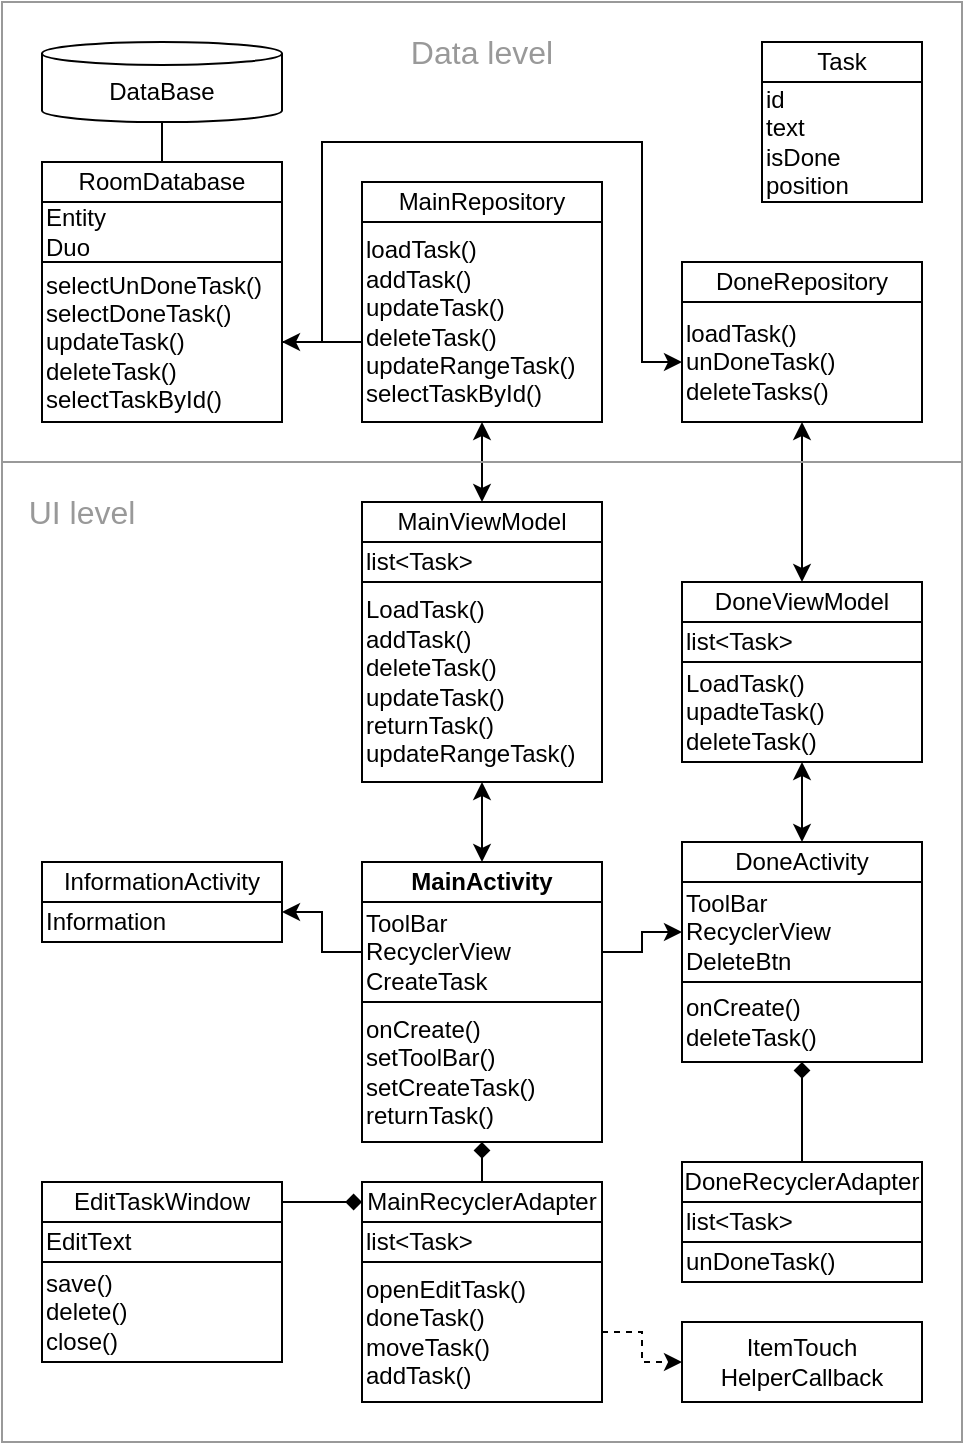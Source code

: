 <mxfile version="22.0.2" type="device">
  <diagram name="Сторінка-1" id="FJgvljAaFg0y_B_aLwMl">
    <mxGraphModel dx="913" dy="940" grid="1" gridSize="10" guides="1" tooltips="1" connect="1" arrows="1" fold="1" page="0" pageScale="1" pageWidth="827" pageHeight="1169" math="0" shadow="0">
      <root>
        <mxCell id="0" />
        <mxCell id="1" parent="0" />
        <mxCell id="sZ3NpN20xYw19pVCke19-58" value="" style="rounded=0;whiteSpace=wrap;html=1;fillColor=none;strokeColor=#999999;strokeWidth=1;" vertex="1" parent="1">
          <mxGeometry x="180" y="40" width="480" height="490" as="geometry" />
        </mxCell>
        <mxCell id="sZ3NpN20xYw19pVCke19-9" value="" style="group" vertex="1" connectable="0" parent="1">
          <mxGeometry x="360" y="240" width="120" height="140" as="geometry" />
        </mxCell>
        <mxCell id="sZ3NpN20xYw19pVCke19-1" value="&lt;b&gt;MainActivity&lt;/b&gt;" style="rounded=0;whiteSpace=wrap;html=1;" vertex="1" parent="sZ3NpN20xYw19pVCke19-9">
          <mxGeometry width="120" height="20" as="geometry" />
        </mxCell>
        <mxCell id="sZ3NpN20xYw19pVCke19-2" value="ToolBar&lt;br&gt;RecyclerView&lt;br&gt;CreateTask" style="rounded=0;whiteSpace=wrap;html=1;align=left;" vertex="1" parent="sZ3NpN20xYw19pVCke19-9">
          <mxGeometry y="20" width="120" height="50" as="geometry" />
        </mxCell>
        <mxCell id="sZ3NpN20xYw19pVCke19-8" value="onCreate()&lt;br&gt;setToolBar()&lt;br&gt;setCreateTask()&lt;br&gt;returnTask()" style="rounded=0;whiteSpace=wrap;html=1;align=left;" vertex="1" parent="sZ3NpN20xYw19pVCke19-9">
          <mxGeometry y="70" width="120" height="70" as="geometry" />
        </mxCell>
        <mxCell id="sZ3NpN20xYw19pVCke19-10" value="" style="group" vertex="1" connectable="0" parent="1">
          <mxGeometry x="360" y="60" width="120" height="140" as="geometry" />
        </mxCell>
        <mxCell id="sZ3NpN20xYw19pVCke19-4" value="MainViewModel" style="rounded=0;whiteSpace=wrap;html=1;" vertex="1" parent="sZ3NpN20xYw19pVCke19-10">
          <mxGeometry width="120" height="20" as="geometry" />
        </mxCell>
        <mxCell id="sZ3NpN20xYw19pVCke19-5" value="list&amp;lt;Task&amp;gt;" style="rounded=0;whiteSpace=wrap;html=1;align=left;" vertex="1" parent="sZ3NpN20xYw19pVCke19-10">
          <mxGeometry y="20" width="120" height="20" as="geometry" />
        </mxCell>
        <mxCell id="sZ3NpN20xYw19pVCke19-6" value="LoadTask()&lt;br&gt;addTask()&lt;br&gt;deleteTask()&lt;br&gt;updateTask()&lt;br&gt;returnTask()&lt;br&gt;updateRangeTask()" style="rounded=0;whiteSpace=wrap;html=1;align=left;" vertex="1" parent="sZ3NpN20xYw19pVCke19-10">
          <mxGeometry y="40" width="120" height="100" as="geometry" />
        </mxCell>
        <mxCell id="sZ3NpN20xYw19pVCke19-20" value="" style="group" vertex="1" connectable="0" parent="1">
          <mxGeometry x="200" y="400" width="120" height="90" as="geometry" />
        </mxCell>
        <mxCell id="sZ3NpN20xYw19pVCke19-11" value="EditTaskWindow" style="rounded=0;whiteSpace=wrap;html=1;" vertex="1" parent="sZ3NpN20xYw19pVCke19-20">
          <mxGeometry width="120" height="20" as="geometry" />
        </mxCell>
        <mxCell id="sZ3NpN20xYw19pVCke19-13" value="EditText" style="rounded=0;whiteSpace=wrap;html=1;align=left;" vertex="1" parent="sZ3NpN20xYw19pVCke19-20">
          <mxGeometry y="20" width="120" height="20" as="geometry" />
        </mxCell>
        <mxCell id="sZ3NpN20xYw19pVCke19-14" value="save()&lt;br&gt;delete()&lt;br&gt;&lt;div style=&quot;&quot;&gt;&lt;span style=&quot;background-color: initial;&quot;&gt;close()&lt;/span&gt;&lt;/div&gt;" style="rounded=0;whiteSpace=wrap;html=1;align=left;" vertex="1" parent="sZ3NpN20xYw19pVCke19-20">
          <mxGeometry y="40" width="120" height="50" as="geometry" />
        </mxCell>
        <mxCell id="sZ3NpN20xYw19pVCke19-24" value="" style="group" vertex="1" connectable="0" parent="1">
          <mxGeometry x="360" y="400" width="120" height="110" as="geometry" />
        </mxCell>
        <mxCell id="sZ3NpN20xYw19pVCke19-21" value="MainRecyclerAdapter" style="rounded=0;whiteSpace=wrap;html=1;" vertex="1" parent="sZ3NpN20xYw19pVCke19-24">
          <mxGeometry width="120" height="20" as="geometry" />
        </mxCell>
        <mxCell id="sZ3NpN20xYw19pVCke19-22" value="list&amp;lt;Task&amp;gt;" style="rounded=0;whiteSpace=wrap;html=1;align=left;" vertex="1" parent="sZ3NpN20xYw19pVCke19-24">
          <mxGeometry y="20" width="120" height="20" as="geometry" />
        </mxCell>
        <mxCell id="sZ3NpN20xYw19pVCke19-23" value="openEditTask()&lt;br&gt;doneTask()&lt;br&gt;moveTask()&lt;br&gt;addTask()" style="rounded=0;whiteSpace=wrap;html=1;align=left;" vertex="1" parent="sZ3NpN20xYw19pVCke19-24">
          <mxGeometry y="40" width="120" height="70" as="geometry" />
        </mxCell>
        <mxCell id="sZ3NpN20xYw19pVCke19-25" value="ItemTouch&lt;br&gt;HelperCallback" style="rounded=0;whiteSpace=wrap;html=1;" vertex="1" parent="1">
          <mxGeometry x="520" y="470" width="120" height="40" as="geometry" />
        </mxCell>
        <mxCell id="sZ3NpN20xYw19pVCke19-57" style="edgeStyle=orthogonalEdgeStyle;rounded=0;orthogonalLoop=1;jettySize=auto;html=1;entryX=0.5;entryY=1;entryDx=0;entryDy=0;endArrow=classic;endFill=1;startArrow=classic;startFill=1;" edge="1" parent="1" source="sZ3NpN20xYw19pVCke19-26" target="sZ3NpN20xYw19pVCke19-43">
          <mxGeometry relative="1" as="geometry" />
        </mxCell>
        <mxCell id="sZ3NpN20xYw19pVCke19-40" value="" style="group" vertex="1" connectable="0" parent="1">
          <mxGeometry x="520" y="390" width="120" height="60" as="geometry" />
        </mxCell>
        <mxCell id="sZ3NpN20xYw19pVCke19-37" value="DoneRecyclerAdapter" style="rounded=0;whiteSpace=wrap;html=1;" vertex="1" parent="sZ3NpN20xYw19pVCke19-40">
          <mxGeometry width="120" height="20" as="geometry" />
        </mxCell>
        <mxCell id="sZ3NpN20xYw19pVCke19-38" value="list&amp;lt;Task&amp;gt;" style="rounded=0;whiteSpace=wrap;html=1;align=left;" vertex="1" parent="sZ3NpN20xYw19pVCke19-40">
          <mxGeometry y="20" width="120" height="20" as="geometry" />
        </mxCell>
        <mxCell id="sZ3NpN20xYw19pVCke19-39" value="unDoneTask()" style="rounded=0;whiteSpace=wrap;html=1;align=left;" vertex="1" parent="sZ3NpN20xYw19pVCke19-40">
          <mxGeometry y="40" width="120" height="20" as="geometry" />
        </mxCell>
        <mxCell id="sZ3NpN20xYw19pVCke19-44" value="" style="group" vertex="1" connectable="0" parent="1">
          <mxGeometry x="520" y="100" width="120" height="90" as="geometry" />
        </mxCell>
        <mxCell id="sZ3NpN20xYw19pVCke19-41" value="DoneViewModel" style="rounded=0;whiteSpace=wrap;html=1;" vertex="1" parent="sZ3NpN20xYw19pVCke19-44">
          <mxGeometry width="120" height="20" as="geometry" />
        </mxCell>
        <mxCell id="sZ3NpN20xYw19pVCke19-42" value="list&amp;lt;Task&amp;gt;" style="rounded=0;whiteSpace=wrap;html=1;align=left;" vertex="1" parent="sZ3NpN20xYw19pVCke19-44">
          <mxGeometry y="20" width="120" height="20" as="geometry" />
        </mxCell>
        <mxCell id="sZ3NpN20xYw19pVCke19-43" value="LoadTask()&lt;br&gt;upadteTask()&lt;br&gt;deleteTask()" style="rounded=0;whiteSpace=wrap;html=1;align=left;" vertex="1" parent="sZ3NpN20xYw19pVCke19-44">
          <mxGeometry y="40" width="120" height="50" as="geometry" />
        </mxCell>
        <mxCell id="sZ3NpN20xYw19pVCke19-47" value="" style="group" vertex="1" connectable="0" parent="1">
          <mxGeometry x="200" y="240" width="120" height="40" as="geometry" />
        </mxCell>
        <mxCell id="sZ3NpN20xYw19pVCke19-45" value="InformationActivity" style="rounded=0;whiteSpace=wrap;html=1;" vertex="1" parent="sZ3NpN20xYw19pVCke19-47">
          <mxGeometry width="120" height="20" as="geometry" />
        </mxCell>
        <mxCell id="sZ3NpN20xYw19pVCke19-46" value="Information&lt;br&gt;" style="rounded=0;whiteSpace=wrap;html=1;align=left;" vertex="1" parent="sZ3NpN20xYw19pVCke19-47">
          <mxGeometry y="20" width="120" height="20" as="geometry" />
        </mxCell>
        <mxCell id="sZ3NpN20xYw19pVCke19-48" style="edgeStyle=orthogonalEdgeStyle;rounded=0;orthogonalLoop=1;jettySize=auto;html=1;entryX=0;entryY=0.5;entryDx=0;entryDy=0;" edge="1" parent="1" source="sZ3NpN20xYw19pVCke19-2" target="sZ3NpN20xYw19pVCke19-27">
          <mxGeometry relative="1" as="geometry" />
        </mxCell>
        <mxCell id="sZ3NpN20xYw19pVCke19-49" style="edgeStyle=orthogonalEdgeStyle;rounded=0;orthogonalLoop=1;jettySize=auto;html=1;entryX=1;entryY=0.25;entryDx=0;entryDy=0;" edge="1" parent="1" source="sZ3NpN20xYw19pVCke19-2" target="sZ3NpN20xYw19pVCke19-46">
          <mxGeometry relative="1" as="geometry">
            <Array as="points">
              <mxPoint x="340" y="285" />
              <mxPoint x="340" y="265" />
            </Array>
          </mxGeometry>
        </mxCell>
        <mxCell id="sZ3NpN20xYw19pVCke19-50" style="edgeStyle=orthogonalEdgeStyle;rounded=0;orthogonalLoop=1;jettySize=auto;html=1;entryX=0;entryY=0.5;entryDx=0;entryDy=0;dashed=1;" edge="1" parent="1" source="sZ3NpN20xYw19pVCke19-23" target="sZ3NpN20xYw19pVCke19-25">
          <mxGeometry relative="1" as="geometry" />
        </mxCell>
        <mxCell id="sZ3NpN20xYw19pVCke19-52" style="edgeStyle=orthogonalEdgeStyle;rounded=0;orthogonalLoop=1;jettySize=auto;html=1;entryX=0;entryY=0.5;entryDx=0;entryDy=0;endArrow=diamond;endFill=1;" edge="1" parent="1" source="sZ3NpN20xYw19pVCke19-11" target="sZ3NpN20xYw19pVCke19-21">
          <mxGeometry relative="1" as="geometry" />
        </mxCell>
        <mxCell id="sZ3NpN20xYw19pVCke19-54" style="edgeStyle=orthogonalEdgeStyle;rounded=0;orthogonalLoop=1;jettySize=auto;html=1;entryX=0.5;entryY=1;entryDx=0;entryDy=0;endArrow=diamond;endFill=1;" edge="1" parent="1" source="sZ3NpN20xYw19pVCke19-21" target="sZ3NpN20xYw19pVCke19-8">
          <mxGeometry relative="1" as="geometry" />
        </mxCell>
        <mxCell id="sZ3NpN20xYw19pVCke19-55" style="edgeStyle=orthogonalEdgeStyle;rounded=0;orthogonalLoop=1;jettySize=auto;html=1;entryX=0.5;entryY=1;entryDx=0;entryDy=0;endArrow=diamond;endFill=1;" edge="1" parent="1" source="sZ3NpN20xYw19pVCke19-37" target="sZ3NpN20xYw19pVCke19-30">
          <mxGeometry relative="1" as="geometry" />
        </mxCell>
        <mxCell id="sZ3NpN20xYw19pVCke19-56" style="edgeStyle=orthogonalEdgeStyle;rounded=0;orthogonalLoop=1;jettySize=auto;html=1;entryX=0.5;entryY=1;entryDx=0;entryDy=0;startArrow=classic;startFill=1;" edge="1" parent="1" source="sZ3NpN20xYw19pVCke19-1" target="sZ3NpN20xYw19pVCke19-6">
          <mxGeometry relative="1" as="geometry" />
        </mxCell>
        <mxCell id="sZ3NpN20xYw19pVCke19-59" value="&lt;font color=&quot;#999999&quot; style=&quot;font-size: 16px;&quot;&gt;UI level&lt;/font&gt;" style="text;html=1;strokeColor=none;fillColor=none;align=center;verticalAlign=middle;whiteSpace=wrap;rounded=0;fontSize=16;" vertex="1" parent="1">
          <mxGeometry x="190" y="50" width="60" height="30" as="geometry" />
        </mxCell>
        <mxCell id="sZ3NpN20xYw19pVCke19-78" style="edgeStyle=orthogonalEdgeStyle;rounded=0;orthogonalLoop=1;jettySize=auto;html=1;entryX=0.5;entryY=0;entryDx=0;entryDy=0;endArrow=none;endFill=0;" edge="1" parent="1" source="sZ3NpN20xYw19pVCke19-60" target="sZ3NpN20xYw19pVCke19-61">
          <mxGeometry relative="1" as="geometry" />
        </mxCell>
        <mxCell id="sZ3NpN20xYw19pVCke19-60" value="DataBase" style="shape=cylinder3;whiteSpace=wrap;html=1;boundedLbl=1;backgroundOutline=1;size=5.742;" vertex="1" parent="1">
          <mxGeometry x="200" y="-170" width="120" height="40" as="geometry" />
        </mxCell>
        <mxCell id="sZ3NpN20xYw19pVCke19-64" value="" style="group" vertex="1" connectable="0" parent="1">
          <mxGeometry x="200" y="-110" width="120" height="130" as="geometry" />
        </mxCell>
        <mxCell id="sZ3NpN20xYw19pVCke19-61" value="RoomDatabase" style="rounded=0;whiteSpace=wrap;html=1;" vertex="1" parent="sZ3NpN20xYw19pVCke19-64">
          <mxGeometry width="120" height="20" as="geometry" />
        </mxCell>
        <mxCell id="sZ3NpN20xYw19pVCke19-62" value="Entity&lt;br&gt;Duo" style="rounded=0;whiteSpace=wrap;html=1;align=left;" vertex="1" parent="sZ3NpN20xYw19pVCke19-64">
          <mxGeometry y="20" width="120" height="30" as="geometry" />
        </mxCell>
        <mxCell id="sZ3NpN20xYw19pVCke19-63" value="selectUnDoneTask()&lt;br&gt;selectDoneTask()&lt;br&gt;updateTask()&lt;br&gt;deleteTask()&lt;br&gt;selectTaskById()" style="rounded=0;whiteSpace=wrap;html=1;align=left;" vertex="1" parent="sZ3NpN20xYw19pVCke19-64">
          <mxGeometry y="50" width="120" height="80" as="geometry" />
        </mxCell>
        <mxCell id="sZ3NpN20xYw19pVCke19-67" value="" style="group" vertex="1" connectable="0" parent="1">
          <mxGeometry x="560" y="-170" width="80" height="80" as="geometry" />
        </mxCell>
        <mxCell id="sZ3NpN20xYw19pVCke19-65" value="Task" style="rounded=0;whiteSpace=wrap;html=1;" vertex="1" parent="sZ3NpN20xYw19pVCke19-67">
          <mxGeometry width="80" height="20" as="geometry" />
        </mxCell>
        <mxCell id="sZ3NpN20xYw19pVCke19-66" value="id&lt;br&gt;text&lt;br&gt;isDone&lt;br&gt;position" style="rounded=0;whiteSpace=wrap;html=1;align=left;" vertex="1" parent="sZ3NpN20xYw19pVCke19-67">
          <mxGeometry y="20" width="80" height="60" as="geometry" />
        </mxCell>
        <mxCell id="sZ3NpN20xYw19pVCke19-71" value="" style="group" vertex="1" connectable="0" parent="1">
          <mxGeometry x="360" y="-100" width="120" height="120" as="geometry" />
        </mxCell>
        <mxCell id="sZ3NpN20xYw19pVCke19-68" value="MainRepository" style="rounded=0;whiteSpace=wrap;html=1;" vertex="1" parent="sZ3NpN20xYw19pVCke19-71">
          <mxGeometry width="120" height="20" as="geometry" />
        </mxCell>
        <mxCell id="sZ3NpN20xYw19pVCke19-69" value="loadTask()&lt;br&gt;addTask()&lt;br&gt;updateTask()&lt;br&gt;deleteTask()&lt;br&gt;updateRangeTask()&lt;br&gt;selectTaskById()" style="rounded=0;whiteSpace=wrap;html=1;align=left;" vertex="1" parent="sZ3NpN20xYw19pVCke19-71">
          <mxGeometry y="20" width="120" height="100" as="geometry" />
        </mxCell>
        <mxCell id="sZ3NpN20xYw19pVCke19-74" value="" style="group" vertex="1" connectable="0" parent="1">
          <mxGeometry x="520" y="-60" width="120" height="80" as="geometry" />
        </mxCell>
        <mxCell id="sZ3NpN20xYw19pVCke19-70" value="DoneRepository" style="rounded=0;whiteSpace=wrap;html=1;" vertex="1" parent="sZ3NpN20xYw19pVCke19-74">
          <mxGeometry width="120" height="20" as="geometry" />
        </mxCell>
        <mxCell id="sZ3NpN20xYw19pVCke19-73" value="loadTask()&lt;br&gt;unDoneTask()&lt;br&gt;deleteTasks()" style="rounded=0;whiteSpace=wrap;html=1;align=left;" vertex="1" parent="sZ3NpN20xYw19pVCke19-74">
          <mxGeometry y="20" width="120" height="60" as="geometry" />
        </mxCell>
        <mxCell id="sZ3NpN20xYw19pVCke19-75" style="edgeStyle=orthogonalEdgeStyle;rounded=0;orthogonalLoop=1;jettySize=auto;html=1;entryX=0.5;entryY=0;entryDx=0;entryDy=0;startArrow=classic;startFill=1;" edge="1" parent="1" source="sZ3NpN20xYw19pVCke19-69" target="sZ3NpN20xYw19pVCke19-4">
          <mxGeometry relative="1" as="geometry" />
        </mxCell>
        <mxCell id="sZ3NpN20xYw19pVCke19-76" style="edgeStyle=orthogonalEdgeStyle;rounded=0;orthogonalLoop=1;jettySize=auto;html=1;startArrow=classic;startFill=1;" edge="1" parent="1" source="sZ3NpN20xYw19pVCke19-73" target="sZ3NpN20xYw19pVCke19-41">
          <mxGeometry relative="1" as="geometry" />
        </mxCell>
        <mxCell id="sZ3NpN20xYw19pVCke19-77" style="edgeStyle=orthogonalEdgeStyle;rounded=0;orthogonalLoop=1;jettySize=auto;html=1;entryX=1;entryY=0.5;entryDx=0;entryDy=0;" edge="1" parent="1" source="sZ3NpN20xYw19pVCke19-69" target="sZ3NpN20xYw19pVCke19-63">
          <mxGeometry relative="1" as="geometry">
            <mxPoint x="330" y="-30" as="targetPoint" />
            <Array as="points">
              <mxPoint x="350" y="-20" />
              <mxPoint x="350" y="-20" />
            </Array>
          </mxGeometry>
        </mxCell>
        <mxCell id="sZ3NpN20xYw19pVCke19-79" style="edgeStyle=orthogonalEdgeStyle;rounded=0;orthogonalLoop=1;jettySize=auto;html=1;endArrow=none;endFill=0;startArrow=classic;startFill=1;entryX=1;entryY=0.5;entryDx=0;entryDy=0;" edge="1" parent="1" source="sZ3NpN20xYw19pVCke19-73" target="sZ3NpN20xYw19pVCke19-63">
          <mxGeometry relative="1" as="geometry">
            <mxPoint x="320" y="-30" as="targetPoint" />
            <Array as="points">
              <mxPoint x="500" y="-10" />
              <mxPoint x="500" y="-120" />
              <mxPoint x="340" y="-120" />
              <mxPoint x="340" y="-20" />
            </Array>
          </mxGeometry>
        </mxCell>
        <mxCell id="sZ3NpN20xYw19pVCke19-80" value="" style="rounded=0;whiteSpace=wrap;html=1;fillColor=none;strokeColor=#999999;strokeWidth=1;" vertex="1" parent="1">
          <mxGeometry x="180" y="-190" width="480" height="230" as="geometry" />
        </mxCell>
        <mxCell id="sZ3NpN20xYw19pVCke19-81" value="&lt;font color=&quot;#999999&quot; style=&quot;font-size: 16px;&quot;&gt;Data level&lt;/font&gt;" style="text;html=1;strokeColor=none;fillColor=none;align=center;verticalAlign=middle;whiteSpace=wrap;rounded=0;fontSize=16;" vertex="1" parent="1">
          <mxGeometry x="380" y="-180" width="80" height="30" as="geometry" />
        </mxCell>
        <mxCell id="sZ3NpN20xYw19pVCke19-84" value="" style="group" vertex="1" connectable="0" parent="1">
          <mxGeometry x="520" y="230" width="120" height="110" as="geometry" />
        </mxCell>
        <mxCell id="sZ3NpN20xYw19pVCke19-26" value="DoneActivity" style="rounded=0;whiteSpace=wrap;html=1;" vertex="1" parent="sZ3NpN20xYw19pVCke19-84">
          <mxGeometry width="120" height="20" as="geometry" />
        </mxCell>
        <mxCell id="sZ3NpN20xYw19pVCke19-27" value="ToolBar&lt;br&gt;RecyclerView&lt;br&gt;DeleteBtn" style="rounded=0;whiteSpace=wrap;html=1;align=left;" vertex="1" parent="sZ3NpN20xYw19pVCke19-84">
          <mxGeometry y="20" width="120" height="50" as="geometry" />
        </mxCell>
        <mxCell id="sZ3NpN20xYw19pVCke19-30" value="onCreate()&lt;br&gt;deleteTask()" style="rounded=0;whiteSpace=wrap;html=1;align=left;" vertex="1" parent="sZ3NpN20xYw19pVCke19-84">
          <mxGeometry y="70" width="120" height="40" as="geometry" />
        </mxCell>
      </root>
    </mxGraphModel>
  </diagram>
</mxfile>
